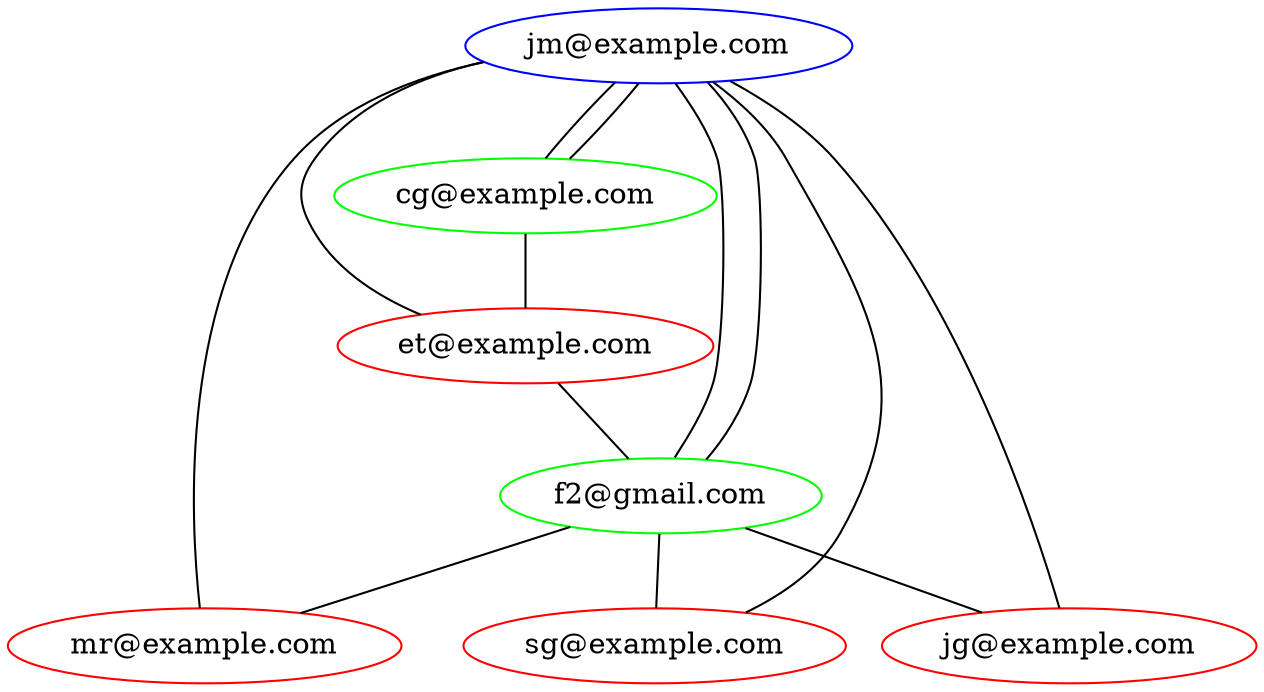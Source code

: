 digraph G {
"jm@example.com" [label="jm@example.com" color="blue"];
"f2@gmail.com" [label="f2@gmail.com" color="green"];
"jm@example.com" -> "f2@gmail.com" [dir=none];
"cg@example.com" [label="cg@example.com" color="green"];
"jm@example.com" -> "cg@example.com" [dir=none];
"et@example.com" [label="et@example.com" color="red"];
"jm@example.com" -> "et@example.com" [dir=none];
"mr@example.com" [label="mr@example.com" color="red"];
"jm@example.com" -> "mr@example.com" [dir=none];
"sg@example.com" [label="sg@example.com" color="red"];
"jm@example.com" -> "sg@example.com" [dir=none];
"jg@example.com" [label="jg@example.com" color="red"];
"jm@example.com" -> "jg@example.com" [dir=none];
"f2@gmail.com" -> "mr@example.com"[dir=none];
"f2@gmail.com" -> "sg@example.com"[dir=none];
"f2@gmail.com" -> "jg@example.com"[dir=none];
"f2@gmail.com" -> "jm@example.com"[dir=none];
"et@example.com" -> "f2@gmail.com"[dir=none];
"cg@example.com" -> "et@example.com"[dir=none];
"cg@example.com" -> "jm@example.com"[dir=none];
}
